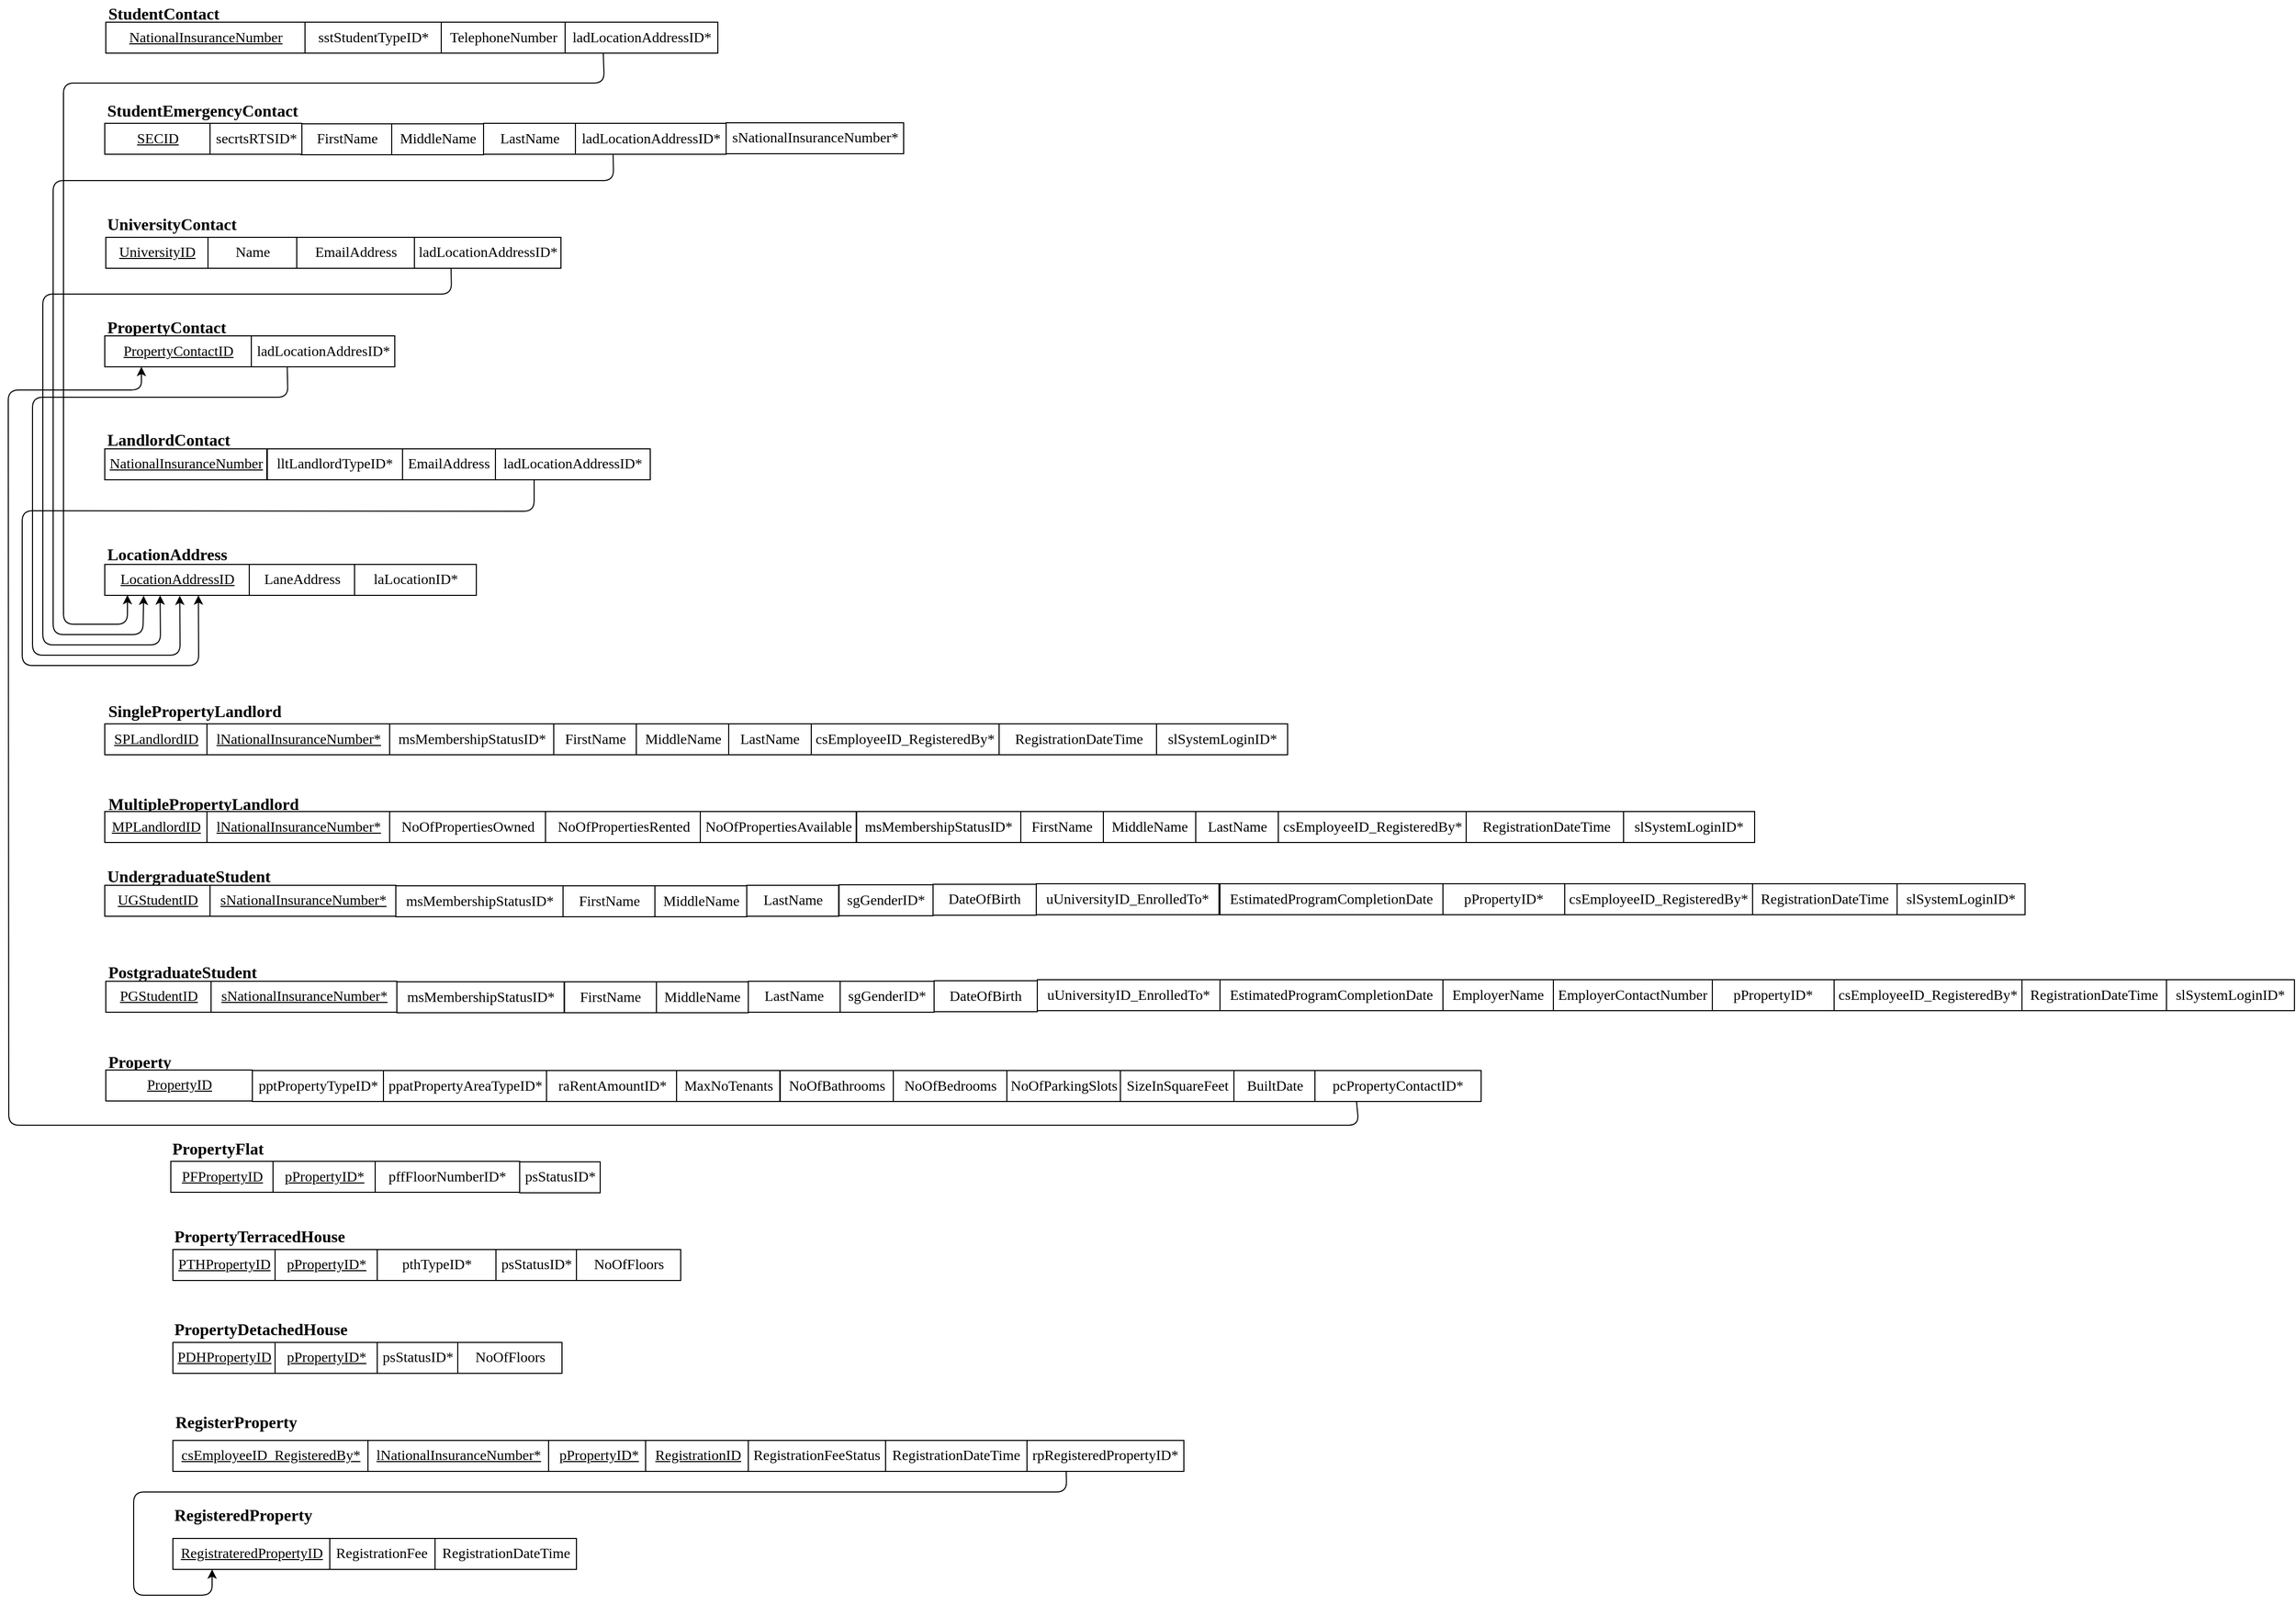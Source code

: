 <mxfile version="12.2.2" type="device" pages="1"><diagram id="bx-ZTYG9bVRK6xC262lA" name="Page-1"><mxGraphModel dx="3983" dy="2650" grid="1" gridSize="10" guides="1" tooltips="1" connect="1" arrows="1" fold="1" page="1" pageScale="1" pageWidth="2250" pageHeight="1600" math="0" shadow="0"><root><mxCell id="0"/><mxCell id="1" parent="0"/><mxCell id="YUfw-_Tl5xdvij3FZmts-1" value="&lt;font style=&quot;font-size: 16px&quot; face=&quot;Times New Roman&quot;&gt;StudentContact&lt;/font&gt;" style="text;html=1;resizable=0;points=[];autosize=1;align=left;verticalAlign=top;spacingTop=-4;fontSize=16;fontStyle=1" parent="1" vertex="1"><mxGeometry x="111.5" y="26.5" width="110" height="20" as="geometry"/></mxCell><mxCell id="YUfw-_Tl5xdvij3FZmts-2" value="&lt;u&gt;NationalInsuranceNumber&lt;/u&gt;" style="rounded=0;whiteSpace=wrap;html=1;fontSize=14;fontFamily=Times New Roman;" parent="1" vertex="1"><mxGeometry x="111.5" y="47.5" width="193" height="30" as="geometry"/></mxCell><mxCell id="YUfw-_Tl5xdvij3FZmts-3" value="FirstName" style="rounded=0;whiteSpace=wrap;html=1;fontSize=14;fontFamily=Times New Roman;" parent="1" vertex="1"><mxGeometry x="554.5" y="884.5" width="89" height="30" as="geometry"/></mxCell><mxCell id="YUfw-_Tl5xdvij3FZmts-4" value="MiddleName" style="rounded=0;whiteSpace=wrap;html=1;fontSize=14;fontFamily=Times New Roman;" parent="1" vertex="1"><mxGeometry x="643.5" y="884.5" width="89" height="30" as="geometry"/></mxCell><mxCell id="YUfw-_Tl5xdvij3FZmts-5" value="LastName" style="rounded=0;whiteSpace=wrap;html=1;fontSize=14;fontFamily=Times New Roman;" parent="1" vertex="1"><mxGeometry x="732.5" y="884" width="89" height="30" as="geometry"/></mxCell><mxCell id="YUfw-_Tl5xdvij3FZmts-6" value="TelephoneNumber" style="rounded=0;whiteSpace=wrap;html=1;fontSize=14;fontFamily=Times New Roman;" parent="1" vertex="1"><mxGeometry x="436.5" y="47.5" width="120" height="30" as="geometry"/></mxCell><mxCell id="YUfw-_Tl5xdvij3FZmts-7" value="DateOfBirth" style="rounded=0;whiteSpace=wrap;html=1;fontSize=14;fontFamily=Times New Roman;" parent="1" vertex="1"><mxGeometry x="913" y="883" width="100" height="30" as="geometry"/></mxCell><mxCell id="YUfw-_Tl5xdvij3FZmts-8" value="EstimatedProgramCompletionDate" style="rounded=0;whiteSpace=wrap;html=1;fontSize=14;fontFamily=Times New Roman;" parent="1" vertex="1"><mxGeometry x="1191" y="882.5" width="216" height="30" as="geometry"/></mxCell><mxCell id="YUfw-_Tl5xdvij3FZmts-9" value="ladLocationAddressID*" style="rounded=0;whiteSpace=wrap;html=1;fontSize=14;fontFamily=Times New Roman;" parent="1" vertex="1"><mxGeometry x="556.5" y="47.5" width="148" height="30" as="geometry"/></mxCell><mxCell id="YUfw-_Tl5xdvij3FZmts-10" value="msMembershipStatusID*" style="rounded=0;whiteSpace=wrap;html=1;fontSize=14;fontFamily=Times New Roman;" parent="1" vertex="1"><mxGeometry x="393.5" y="977.5" width="162" height="30" as="geometry"/></mxCell><mxCell id="YUfw-_Tl5xdvij3FZmts-11" value="uUniversityID_EnrolledTo*" style="rounded=0;whiteSpace=wrap;html=1;fontSize=14;fontFamily=Times New Roman;" parent="1" vertex="1"><mxGeometry x="1014" y="975.5" width="177" height="30" as="geometry"/></mxCell><mxCell id="YUfw-_Tl5xdvij3FZmts-12" value="csEmployeeID_RegisteredBy*" style="rounded=0;whiteSpace=wrap;html=1;fontSize=14;fontFamily=Times New Roman;" parent="1" vertex="1"><mxGeometry x="1525" y="882.5" width="182" height="30" as="geometry"/></mxCell><mxCell id="YUfw-_Tl5xdvij3FZmts-13" value="RegistrationDateTime" style="rounded=0;whiteSpace=wrap;html=1;fontSize=14;fontFamily=Times New Roman;" parent="1" vertex="1"><mxGeometry x="1707" y="882.5" width="140" height="30" as="geometry"/></mxCell><mxCell id="YUfw-_Tl5xdvij3FZmts-14" value="slSystemLoginID*" style="rounded=0;whiteSpace=wrap;html=1;fontSize=14;fontFamily=Times New Roman;" parent="1" vertex="1"><mxGeometry x="1847" y="882.5" width="124" height="30" as="geometry"/></mxCell><mxCell id="YUfw-_Tl5xdvij3FZmts-15" value="sstStudentTypeID*" style="rounded=0;whiteSpace=wrap;html=1;fontSize=14;fontFamily=Times New Roman;" parent="1" vertex="1"><mxGeometry x="304.5" y="47.5" width="132" height="30" as="geometry"/></mxCell><mxCell id="YUfw-_Tl5xdvij3FZmts-16" value="sgGenderID*" style="rounded=0;whiteSpace=wrap;html=1;fontSize=14;fontFamily=Times New Roman;" parent="1" vertex="1"><mxGeometry x="822" y="883.5" width="91" height="30" as="geometry"/></mxCell><mxCell id="YUfw-_Tl5xdvij3FZmts-18" value="&lt;font style=&quot;font-size: 16px&quot; face=&quot;Times New Roman&quot;&gt;LocationAddress&lt;/font&gt;" style="text;html=1;resizable=0;points=[];autosize=1;align=left;verticalAlign=top;spacingTop=-4;fontSize=16;fontStyle=1" parent="1" vertex="1"><mxGeometry x="110.5" y="551" width="120" height="20" as="geometry"/></mxCell><mxCell id="YUfw-_Tl5xdvij3FZmts-19" value="&lt;u&gt;LocationAddressID&lt;/u&gt;" style="rounded=0;whiteSpace=wrap;html=1;fontSize=14;fontFamily=Times New Roman;" parent="1" vertex="1"><mxGeometry x="110.5" y="573" width="140" height="30" as="geometry"/></mxCell><mxCell id="YUfw-_Tl5xdvij3FZmts-20" value="laLocationID*" style="rounded=0;whiteSpace=wrap;html=1;fontSize=14;fontFamily=Times New Roman;" parent="1" vertex="1"><mxGeometry x="352.5" y="573" width="118" height="30" as="geometry"/></mxCell><mxCell id="YUfw-_Tl5xdvij3FZmts-21" value="" style="endArrow=classic;html=1;entryX=0.157;entryY=0.989;entryDx=0;entryDy=0;exitX=0.25;exitY=1;exitDx=0;exitDy=0;entryPerimeter=0;" parent="1" source="YUfw-_Tl5xdvij3FZmts-9" target="YUfw-_Tl5xdvij3FZmts-19" edge="1"><mxGeometry width="50" height="50" relative="1" as="geometry"><mxPoint x="280.5" y="271" as="sourcePoint"/><mxPoint x="330.5" y="221" as="targetPoint"/><Array as="points"><mxPoint x="594.5" y="106.5"/><mxPoint x="70.5" y="106.5"/><mxPoint x="70.5" y="631"/><mxPoint x="132.5" y="631"/></Array></mxGeometry></mxCell><mxCell id="YUfw-_Tl5xdvij3FZmts-22" value="&lt;font style=&quot;font-size: 16px&quot; face=&quot;Times New Roman&quot;&gt;StudentEmergencyContact&lt;/font&gt;" style="text;html=1;resizable=0;points=[];autosize=1;align=left;verticalAlign=top;spacingTop=-4;fontSize=16;fontStyle=1" parent="1" vertex="1"><mxGeometry x="110.5" y="121" width="190" height="20" as="geometry"/></mxCell><mxCell id="YUfw-_Tl5xdvij3FZmts-23" value="&lt;u&gt;SECID&lt;/u&gt;" style="rounded=0;whiteSpace=wrap;html=1;fontSize=14;fontFamily=Times New Roman;" parent="1" vertex="1"><mxGeometry x="110.5" y="145.5" width="102" height="30" as="geometry"/></mxCell><mxCell id="YUfw-_Tl5xdvij3FZmts-24" value="FirstName" style="rounded=0;whiteSpace=wrap;html=1;fontSize=14;fontFamily=Times New Roman;" parent="1" vertex="1"><mxGeometry x="300.5" y="146" width="89" height="30" as="geometry"/></mxCell><mxCell id="YUfw-_Tl5xdvij3FZmts-25" value="MiddleName" style="rounded=0;whiteSpace=wrap;html=1;fontSize=14;fontFamily=Times New Roman;" parent="1" vertex="1"><mxGeometry x="388.5" y="146" width="89" height="30" as="geometry"/></mxCell><mxCell id="YUfw-_Tl5xdvij3FZmts-26" value="LastName" style="rounded=0;whiteSpace=wrap;html=1;fontSize=14;fontFamily=Times New Roman;" parent="1" vertex="1"><mxGeometry x="477.5" y="145.5" width="89" height="30" as="geometry"/></mxCell><mxCell id="YUfw-_Tl5xdvij3FZmts-28" value="sNationalInsuranceNumber*" style="rounded=0;whiteSpace=wrap;html=1;fontSize=14;fontFamily=Times New Roman;" parent="1" vertex="1"><mxGeometry x="712.5" y="145" width="172" height="30" as="geometry"/></mxCell><mxCell id="YUfw-_Tl5xdvij3FZmts-29" value="secrtsRTSID*" style="rounded=0;whiteSpace=wrap;html=1;fontSize=14;fontFamily=Times New Roman;" parent="1" vertex="1"><mxGeometry x="212.5" y="145.5" width="89" height="30" as="geometry"/></mxCell><mxCell id="YUfw-_Tl5xdvij3FZmts-30" value="ladLocationAddressID*" style="rounded=0;whiteSpace=wrap;html=1;fontSize=14;fontFamily=Times New Roman;" parent="1" vertex="1"><mxGeometry x="566.5" y="145.5" width="146" height="30" as="geometry"/></mxCell><mxCell id="YUfw-_Tl5xdvij3FZmts-31" value="" style="endArrow=classic;html=1;exitX=0.25;exitY=1;exitDx=0;exitDy=0;entryX=0.269;entryY=1.011;entryDx=0;entryDy=0;entryPerimeter=0;" parent="1" source="YUfw-_Tl5xdvij3FZmts-30" target="YUfw-_Tl5xdvij3FZmts-19" edge="1"><mxGeometry width="50" height="50" relative="1" as="geometry"><mxPoint x="660.5" y="201" as="sourcePoint"/><mxPoint x="260.5" y="241" as="targetPoint"/><Array as="points"><mxPoint x="603.5" y="201"/><mxPoint x="60.5" y="201"/><mxPoint x="60.5" y="641"/><mxPoint x="147.5" y="641"/></Array></mxGeometry></mxCell><mxCell id="YUfw-_Tl5xdvij3FZmts-32" value="LaneAddress" style="rounded=0;whiteSpace=wrap;html=1;fontSize=14;fontFamily=Times New Roman;" parent="1" vertex="1"><mxGeometry x="250.5" y="573" width="102" height="30" as="geometry"/></mxCell><mxCell id="YUfw-_Tl5xdvij3FZmts-33" value="&lt;u&gt;UniversityID&lt;/u&gt;" style="rounded=0;whiteSpace=wrap;html=1;fontSize=14;fontFamily=Times New Roman;" parent="1" vertex="1"><mxGeometry x="111.5" y="256" width="99" height="30" as="geometry"/></mxCell><mxCell id="YUfw-_Tl5xdvij3FZmts-34" value="&lt;font style=&quot;font-size: 16px&quot; face=&quot;Times New Roman&quot;&gt;UniversityContact&lt;/font&gt;" style="text;html=1;resizable=0;points=[];autosize=1;align=left;verticalAlign=top;spacingTop=-4;fontSize=16;fontStyle=1" parent="1" vertex="1"><mxGeometry x="110.5" y="231" width="130" height="20" as="geometry"/></mxCell><mxCell id="YUfw-_Tl5xdvij3FZmts-35" value="Name" style="rounded=0;whiteSpace=wrap;html=1;fontSize=14;fontFamily=Times New Roman;" parent="1" vertex="1"><mxGeometry x="210.5" y="256" width="86" height="30" as="geometry"/></mxCell><mxCell id="YUfw-_Tl5xdvij3FZmts-36" value="EmailAddress" style="rounded=0;whiteSpace=wrap;html=1;fontSize=14;fontFamily=Times New Roman;" parent="1" vertex="1"><mxGeometry x="296.5" y="256" width="114" height="30" as="geometry"/></mxCell><mxCell id="YUfw-_Tl5xdvij3FZmts-38" value="ladLocationAddressID*" style="rounded=0;whiteSpace=wrap;html=1;fontSize=14;fontFamily=Times New Roman;" parent="1" vertex="1"><mxGeometry x="410.5" y="256" width="142" height="30" as="geometry"/></mxCell><mxCell id="YUfw-_Tl5xdvij3FZmts-39" value="" style="endArrow=classic;html=1;exitX=0.25;exitY=1;exitDx=0;exitDy=0;entryX=0.383;entryY=1;entryDx=0;entryDy=0;entryPerimeter=0;" parent="1" source="YUfw-_Tl5xdvij3FZmts-38" target="YUfw-_Tl5xdvij3FZmts-19" edge="1"><mxGeometry width="50" height="50" relative="1" as="geometry"><mxPoint x="360.5" y="361" as="sourcePoint"/><mxPoint x="470.5" y="381" as="targetPoint"/><Array as="points"><mxPoint x="446.5" y="311"/><mxPoint x="50.5" y="311"/><mxPoint x="50.5" y="651"/><mxPoint x="164.5" y="651"/></Array></mxGeometry></mxCell><mxCell id="YUfw-_Tl5xdvij3FZmts-76" value="&lt;font style=&quot;font-size: 16px&quot; face=&quot;Times New Roman&quot;&gt;PropertyContact&lt;/font&gt;" style="text;html=1;resizable=0;points=[];autosize=1;align=left;verticalAlign=top;spacingTop=-4;fontSize=16;fontStyle=1" parent="1" vertex="1"><mxGeometry x="110.5" y="331" width="120" height="20" as="geometry"/></mxCell><mxCell id="YUfw-_Tl5xdvij3FZmts-77" value="&lt;u&gt;PropertyContactID&lt;/u&gt;" style="rounded=0;whiteSpace=wrap;html=1;fontSize=14;fontFamily=Times New Roman;" parent="1" vertex="1"><mxGeometry x="110.5" y="351.5" width="142" height="30" as="geometry"/></mxCell><mxCell id="YUfw-_Tl5xdvij3FZmts-90" value="ladLocationAddresID*" style="rounded=0;whiteSpace=wrap;html=1;fontSize=14;fontFamily=Times New Roman;" parent="1" vertex="1"><mxGeometry x="252.5" y="351.5" width="139" height="30" as="geometry"/></mxCell><mxCell id="YUfw-_Tl5xdvij3FZmts-91" value="" style="endArrow=classic;html=1;exitX=0.25;exitY=1;exitDx=0;exitDy=0;entryX=0.519;entryY=1.011;entryDx=0;entryDy=0;entryPerimeter=0;" parent="1" source="YUfw-_Tl5xdvij3FZmts-90" target="YUfw-_Tl5xdvij3FZmts-19" edge="1"><mxGeometry width="50" height="50" relative="1" as="geometry"><mxPoint x="1150.5" y="451" as="sourcePoint"/><mxPoint x="200.5" y="631" as="targetPoint"/><Array as="points"><mxPoint x="288" y="411"/><mxPoint x="40.5" y="411"/><mxPoint x="40.5" y="661"/><mxPoint x="183.5" y="661"/></Array></mxGeometry></mxCell><mxCell id="YUfw-_Tl5xdvij3FZmts-92" value="&lt;font face=&quot;Times New Roman&quot;&gt;LandlordContact&lt;/font&gt;" style="text;html=1;resizable=0;points=[];autosize=1;align=left;verticalAlign=top;spacingTop=-4;fontSize=16;fontStyle=1" parent="1" vertex="1"><mxGeometry x="110.5" y="440" width="120" height="20" as="geometry"/></mxCell><mxCell id="YUfw-_Tl5xdvij3FZmts-93" value="&lt;u&gt;NationalInsuranceNumber&lt;/u&gt;" style="rounded=0;whiteSpace=wrap;html=1;fontSize=14;fontFamily=Times New Roman;" parent="1" vertex="1"><mxGeometry x="110.5" y="461" width="157" height="30" as="geometry"/></mxCell><mxCell id="YUfw-_Tl5xdvij3FZmts-97" value="EmailAddress" style="rounded=0;whiteSpace=wrap;html=1;fontSize=14;fontFamily=Times New Roman;" parent="1" vertex="1"><mxGeometry x="399" y="461" width="90" height="30" as="geometry"/></mxCell><mxCell id="YUfw-_Tl5xdvij3FZmts-100" value="ladLocationAddressID*" style="rounded=0;whiteSpace=wrap;html=1;fontSize=14;fontFamily=Times New Roman;" parent="1" vertex="1"><mxGeometry x="489" y="461" width="150" height="30" as="geometry"/></mxCell><mxCell id="YUfw-_Tl5xdvij3FZmts-103" value="lltLandlordTypeID*" style="rounded=0;whiteSpace=wrap;html=1;fontSize=14;fontFamily=Times New Roman;" parent="1" vertex="1"><mxGeometry x="268" y="461" width="131" height="30" as="geometry"/></mxCell><mxCell id="YUfw-_Tl5xdvij3FZmts-105" value="" style="endArrow=classic;html=1;exitX=0.25;exitY=1;exitDx=0;exitDy=0;entryX=0.648;entryY=1;entryDx=0;entryDy=0;entryPerimeter=0;" parent="1" source="YUfw-_Tl5xdvij3FZmts-100" target="YUfw-_Tl5xdvij3FZmts-19" edge="1"><mxGeometry width="50" height="50" relative="1" as="geometry"><mxPoint x="900.5" y="591" as="sourcePoint"/><mxPoint x="220.5" y="671" as="targetPoint"/><Array as="points"><mxPoint x="526.5" y="521.5"/><mxPoint x="30.5" y="521"/><mxPoint x="30.5" y="671"/><mxPoint x="201.5" y="671"/></Array></mxGeometry></mxCell><mxCell id="YUfw-_Tl5xdvij3FZmts-106" value="EmployerName" style="rounded=0;whiteSpace=wrap;html=1;fontSize=14;fontFamily=Times New Roman;" parent="1" vertex="1"><mxGeometry x="1407" y="975.5" width="107" height="30" as="geometry"/></mxCell><mxCell id="YUfw-_Tl5xdvij3FZmts-107" value="EmployerContactNumber" style="rounded=0;whiteSpace=wrap;html=1;fontSize=14;fontFamily=Times New Roman;" parent="1" vertex="1"><mxGeometry x="1514" y="975.5" width="154" height="30" as="geometry"/></mxCell><mxCell id="YUfw-_Tl5xdvij3FZmts-108" value="&lt;font style=&quot;font-size: 16px&quot; face=&quot;Times New Roman&quot;&gt;UndergraduateStudent&lt;/font&gt;" style="text;html=1;resizable=0;points=[];autosize=1;align=left;verticalAlign=top;spacingTop=-4;fontSize=16;fontStyle=1" parent="1" vertex="1"><mxGeometry x="110.5" y="862.5" width="160" height="20" as="geometry"/></mxCell><mxCell id="YUfw-_Tl5xdvij3FZmts-109" value="&lt;u&gt;UGStudentID&lt;/u&gt;" style="rounded=0;whiteSpace=wrap;html=1;fontSize=14;fontFamily=Times New Roman;" parent="1" vertex="1"><mxGeometry x="110.5" y="884" width="102" height="30" as="geometry"/></mxCell><mxCell id="YUfw-_Tl5xdvij3FZmts-110" value="&lt;span&gt;sNationalInsuranceNumber*&lt;/span&gt;" style="rounded=0;whiteSpace=wrap;html=1;fontSize=14;fontFamily=Times New Roman;fontStyle=4" parent="1" vertex="1"><mxGeometry x="212.5" y="884" width="180" height="30" as="geometry"/></mxCell><mxCell id="YUfw-_Tl5xdvij3FZmts-111" value="&lt;font style=&quot;font-size: 16px&quot; face=&quot;Times New Roman&quot;&gt;PostgraduateStudent&lt;/font&gt;" style="text;html=1;resizable=0;points=[];autosize=1;align=left;verticalAlign=top;spacingTop=-4;fontSize=16;fontStyle=1" parent="1" vertex="1"><mxGeometry x="111.5" y="955.5" width="150" height="20" as="geometry"/></mxCell><mxCell id="YUfw-_Tl5xdvij3FZmts-112" value="&lt;u&gt;PGStudentID&lt;/u&gt;" style="rounded=0;whiteSpace=wrap;html=1;fontSize=14;fontFamily=Times New Roman;" parent="1" vertex="1"><mxGeometry x="111.5" y="977" width="102" height="30" as="geometry"/></mxCell><mxCell id="YUfw-_Tl5xdvij3FZmts-113" value="&lt;span&gt;sNationalInsuranceNumber*&lt;/span&gt;" style="rounded=0;whiteSpace=wrap;html=1;fontSize=14;fontFamily=Times New Roman;fontStyle=4" parent="1" vertex="1"><mxGeometry x="213.5" y="977" width="180" height="30" as="geometry"/></mxCell><mxCell id="YUfw-_Tl5xdvij3FZmts-114" value="FirstName" style="rounded=0;whiteSpace=wrap;html=1;fontSize=14;fontFamily=Times New Roman;" parent="1" vertex="1"><mxGeometry x="556" y="977.5" width="89" height="30" as="geometry"/></mxCell><mxCell id="YUfw-_Tl5xdvij3FZmts-115" value="MiddleName" style="rounded=0;whiteSpace=wrap;html=1;fontSize=14;fontFamily=Times New Roman;" parent="1" vertex="1"><mxGeometry x="645" y="977.5" width="89" height="30" as="geometry"/></mxCell><mxCell id="YUfw-_Tl5xdvij3FZmts-116" value="LastName" style="rounded=0;whiteSpace=wrap;html=1;fontSize=14;fontFamily=Times New Roman;" parent="1" vertex="1"><mxGeometry x="734" y="977" width="89" height="30" as="geometry"/></mxCell><mxCell id="YUfw-_Tl5xdvij3FZmts-118" value="DateOfBirth" style="rounded=0;whiteSpace=wrap;html=1;fontSize=14;fontFamily=Times New Roman;" parent="1" vertex="1"><mxGeometry x="914" y="976.5" width="100" height="30" as="geometry"/></mxCell><mxCell id="YUfw-_Tl5xdvij3FZmts-119" value="sgGenderID*" style="rounded=0;whiteSpace=wrap;html=1;fontSize=14;fontFamily=Times New Roman;" parent="1" vertex="1"><mxGeometry x="823" y="977" width="91" height="30" as="geometry"/></mxCell><mxCell id="YUfw-_Tl5xdvij3FZmts-120" value="msMembershipStatusID*" style="rounded=0;whiteSpace=wrap;html=1;fontSize=14;fontFamily=Times New Roman;" parent="1" vertex="1"><mxGeometry x="392.5" y="884.5" width="162" height="30" as="geometry"/></mxCell><mxCell id="YUfw-_Tl5xdvij3FZmts-121" value="uUniversityID_EnrolledTo*" style="rounded=0;whiteSpace=wrap;html=1;fontSize=14;fontFamily=Times New Roman;" parent="1" vertex="1"><mxGeometry x="1013" y="882.5" width="177" height="30" as="geometry"/></mxCell><mxCell id="YUfw-_Tl5xdvij3FZmts-122" value="EstimatedProgramCompletionDate" style="rounded=0;whiteSpace=wrap;html=1;fontSize=14;fontFamily=Times New Roman;" parent="1" vertex="1"><mxGeometry x="1191" y="975.5" width="216" height="30" as="geometry"/></mxCell><mxCell id="YUfw-_Tl5xdvij3FZmts-123" value="csEmployeeID_RegisteredBy*" style="rounded=0;whiteSpace=wrap;html=1;fontSize=14;fontFamily=Times New Roman;" parent="1" vertex="1"><mxGeometry x="1786" y="975.5" width="182" height="30" as="geometry"/></mxCell><mxCell id="YUfw-_Tl5xdvij3FZmts-124" value="RegistrationDateTime" style="rounded=0;whiteSpace=wrap;html=1;fontSize=14;fontFamily=Times New Roman;" parent="1" vertex="1"><mxGeometry x="1968" y="975.5" width="140" height="30" as="geometry"/></mxCell><mxCell id="YUfw-_Tl5xdvij3FZmts-125" value="slSystemLoginID*" style="rounded=0;whiteSpace=wrap;html=1;fontSize=14;fontFamily=Times New Roman;" parent="1" vertex="1"><mxGeometry x="2108" y="975.5" width="124" height="30" as="geometry"/></mxCell><mxCell id="YUfw-_Tl5xdvij3FZmts-126" value="&lt;font style=&quot;font-size: 16px&quot; face=&quot;Times New Roman&quot;&gt;Property&lt;/font&gt;" style="text;html=1;resizable=0;points=[];autosize=1;align=left;verticalAlign=top;spacingTop=-4;fontSize=16;fontStyle=1" parent="1" vertex="1"><mxGeometry x="111.5" y="1042.5" width="70" height="20" as="geometry"/></mxCell><mxCell id="YUfw-_Tl5xdvij3FZmts-127" value="&lt;u&gt;PropertyID&lt;/u&gt;" style="rounded=0;whiteSpace=wrap;html=1;fontSize=14;fontFamily=Times New Roman;" parent="1" vertex="1"><mxGeometry x="111.5" y="1063" width="142" height="30" as="geometry"/></mxCell><mxCell id="YUfw-_Tl5xdvij3FZmts-128" value="psStatusID*" style="rounded=0;whiteSpace=wrap;html=1;fontSize=14;fontFamily=Times New Roman;" parent="1" vertex="1"><mxGeometry x="512.5" y="1152" width="78" height="30" as="geometry"/></mxCell><mxCell id="YUfw-_Tl5xdvij3FZmts-129" value="raRentAmountID*" style="rounded=0;whiteSpace=wrap;html=1;fontSize=14;fontFamily=Times New Roman;" parent="1" vertex="1"><mxGeometry x="538.5" y="1063.5" width="127" height="30" as="geometry"/></mxCell><mxCell id="YUfw-_Tl5xdvij3FZmts-130" value="MaxNoTenants" style="rounded=0;whiteSpace=wrap;html=1;fontSize=14;fontFamily=Times New Roman;" parent="1" vertex="1"><mxGeometry x="664.5" y="1063.5" width="100" height="30" as="geometry"/></mxCell><mxCell id="YUfw-_Tl5xdvij3FZmts-131" value="NoOfBathrooms" style="rounded=0;whiteSpace=wrap;html=1;fontSize=14;fontFamily=Times New Roman;" parent="1" vertex="1"><mxGeometry x="765" y="1063.5" width="110" height="30" as="geometry"/></mxCell><mxCell id="YUfw-_Tl5xdvij3FZmts-132" value="NoOfBedrooms" style="rounded=0;whiteSpace=wrap;html=1;fontSize=14;fontFamily=Times New Roman;" parent="1" vertex="1"><mxGeometry x="874.5" y="1063.5" width="110" height="30" as="geometry"/></mxCell><mxCell id="YUfw-_Tl5xdvij3FZmts-133" value="ppatPropertyAreaTypeID*" style="rounded=0;whiteSpace=wrap;html=1;fontSize=14;fontFamily=Times New Roman;" parent="1" vertex="1"><mxGeometry x="380.5" y="1063.5" width="158" height="30" as="geometry"/></mxCell><mxCell id="YUfw-_Tl5xdvij3FZmts-134" value="NoOfParkingSlots" style="rounded=0;whiteSpace=wrap;html=1;fontSize=14;fontFamily=Times New Roman;" parent="1" vertex="1"><mxGeometry x="984.5" y="1063.5" width="110" height="30" as="geometry"/></mxCell><mxCell id="YUfw-_Tl5xdvij3FZmts-136" value="SizeInSquareFeet" style="rounded=0;whiteSpace=wrap;html=1;fontSize=14;fontFamily=Times New Roman;" parent="1" vertex="1"><mxGeometry x="1094.5" y="1063.5" width="110" height="30" as="geometry"/></mxCell><mxCell id="YUfw-_Tl5xdvij3FZmts-137" value="pptPropertyTypeID*" style="rounded=0;whiteSpace=wrap;html=1;fontSize=14;fontFamily=Times New Roman;" parent="1" vertex="1"><mxGeometry x="253.5" y="1063.5" width="127" height="30" as="geometry"/></mxCell><mxCell id="YUfw-_Tl5xdvij3FZmts-138" value="BuiltDate" style="rounded=0;whiteSpace=wrap;html=1;fontSize=14;fontFamily=Times New Roman;" parent="1" vertex="1"><mxGeometry x="1204.5" y="1063.5" width="79" height="30" as="geometry"/></mxCell><mxCell id="YUfw-_Tl5xdvij3FZmts-140" value="&lt;u&gt;PFPropertyID&lt;/u&gt;" style="rounded=0;whiteSpace=wrap;html=1;fontSize=14;fontFamily=Times New Roman;" parent="1" vertex="1"><mxGeometry x="174.5" y="1151.5" width="99" height="30" as="geometry"/></mxCell><mxCell id="YUfw-_Tl5xdvij3FZmts-141" value="&lt;font style=&quot;font-size: 16px&quot; face=&quot;Times New Roman&quot;&gt;PropertyFlat&lt;/font&gt;" style="text;html=1;resizable=0;points=[];autosize=1;align=left;verticalAlign=top;spacingTop=-4;fontSize=16;fontStyle=1" parent="1" vertex="1"><mxGeometry x="173.5" y="1126.5" width="100" height="20" as="geometry"/></mxCell><mxCell id="YUfw-_Tl5xdvij3FZmts-142" value="pffFloorNumberID*" style="rounded=0;whiteSpace=wrap;html=1;fontSize=14;fontFamily=Times New Roman;" parent="1" vertex="1"><mxGeometry x="371.5" y="1151.5" width="141" height="30" as="geometry"/></mxCell><mxCell id="YUfw-_Tl5xdvij3FZmts-143" value="&lt;span&gt;pPropertyID*&lt;/span&gt;" style="rounded=0;whiteSpace=wrap;html=1;fontSize=14;fontFamily=Times New Roman;fontStyle=4" parent="1" vertex="1"><mxGeometry x="273.5" y="1151.5" width="99" height="30" as="geometry"/></mxCell><mxCell id="YUfw-_Tl5xdvij3FZmts-144" value="&lt;u&gt;PTHPropertyID&lt;/u&gt;" style="rounded=0;whiteSpace=wrap;html=1;fontSize=14;fontFamily=Times New Roman;" parent="1" vertex="1"><mxGeometry x="176.5" y="1237" width="99" height="30" as="geometry"/></mxCell><mxCell id="YUfw-_Tl5xdvij3FZmts-145" value="&lt;font style=&quot;font-size: 16px&quot; face=&quot;Times New Roman&quot;&gt;PropertyTerracedHouse&lt;/font&gt;" style="text;html=1;resizable=0;points=[];autosize=1;align=left;verticalAlign=top;spacingTop=-4;fontSize=16;fontStyle=1" parent="1" vertex="1"><mxGeometry x="175.5" y="1212" width="170" height="20" as="geometry"/></mxCell><mxCell id="YUfw-_Tl5xdvij3FZmts-146" value="pthTypeID*" style="rounded=0;whiteSpace=wrap;html=1;fontSize=14;fontFamily=Times New Roman;" parent="1" vertex="1"><mxGeometry x="374.5" y="1237" width="115" height="30" as="geometry"/></mxCell><mxCell id="YUfw-_Tl5xdvij3FZmts-147" value="&lt;span&gt;pPropertyID*&lt;/span&gt;" style="rounded=0;whiteSpace=wrap;html=1;fontSize=14;fontFamily=Times New Roman;fontStyle=4" parent="1" vertex="1"><mxGeometry x="275.5" y="1237" width="99" height="30" as="geometry"/></mxCell><mxCell id="YUfw-_Tl5xdvij3FZmts-148" value="&lt;u&gt;PDHPropertyID&lt;/u&gt;" style="rounded=0;whiteSpace=wrap;html=1;fontSize=14;fontFamily=Times New Roman;" parent="1" vertex="1"><mxGeometry x="176.5" y="1327" width="99" height="30" as="geometry"/></mxCell><mxCell id="YUfw-_Tl5xdvij3FZmts-149" value="&lt;font style=&quot;font-size: 16px&quot; face=&quot;Times New Roman&quot;&gt;PropertyDetachedHouse&lt;/font&gt;" style="text;html=1;resizable=0;points=[];autosize=1;align=left;verticalAlign=top;spacingTop=-4;fontSize=16;fontStyle=1" parent="1" vertex="1"><mxGeometry x="175.5" y="1302" width="170" height="20" as="geometry"/></mxCell><mxCell id="YUfw-_Tl5xdvij3FZmts-150" value="&lt;span&gt;pPropertyID*&lt;/span&gt;" style="rounded=0;whiteSpace=wrap;html=1;fontSize=14;fontFamily=Times New Roman;fontStyle=4" parent="1" vertex="1"><mxGeometry x="275.5" y="1327" width="99" height="30" as="geometry"/></mxCell><mxCell id="YUfw-_Tl5xdvij3FZmts-151" value="psStatusID*" style="rounded=0;whiteSpace=wrap;html=1;fontSize=14;fontFamily=Times New Roman;" parent="1" vertex="1"><mxGeometry x="489.5" y="1237" width="78" height="30" as="geometry"/></mxCell><mxCell id="YUfw-_Tl5xdvij3FZmts-152" value="NoOfFloors" style="rounded=0;whiteSpace=wrap;html=1;fontSize=14;fontFamily=Times New Roman;" parent="1" vertex="1"><mxGeometry x="567.5" y="1237" width="101" height="30" as="geometry"/></mxCell><mxCell id="YUfw-_Tl5xdvij3FZmts-153" value="psStatusID*" style="rounded=0;whiteSpace=wrap;html=1;fontSize=14;fontFamily=Times New Roman;" parent="1" vertex="1"><mxGeometry x="374.5" y="1327" width="78" height="30" as="geometry"/></mxCell><mxCell id="YUfw-_Tl5xdvij3FZmts-154" value="NoOfFloors" style="rounded=0;whiteSpace=wrap;html=1;fontSize=14;fontFamily=Times New Roman;" parent="1" vertex="1"><mxGeometry x="452.5" y="1327" width="101" height="30" as="geometry"/></mxCell><mxCell id="YUfw-_Tl5xdvij3FZmts-155" value="&lt;span&gt;csEmployeeID_RegisteredBy*&lt;br&gt;&lt;/span&gt;" style="rounded=0;whiteSpace=wrap;html=1;fontSize=14;fontFamily=Times New Roman;fontStyle=4" parent="1" vertex="1"><mxGeometry x="176.5" y="1422" width="189" height="30" as="geometry"/></mxCell><mxCell id="YUfw-_Tl5xdvij3FZmts-156" value="lNationalInsuranceNumber*" style="rounded=0;whiteSpace=wrap;html=1;fontSize=14;fontFamily=Times New Roman;fontStyle=4" parent="1" vertex="1"><mxGeometry x="365.5" y="1422" width="175" height="30" as="geometry"/></mxCell><mxCell id="YUfw-_Tl5xdvij3FZmts-157" value="pPropertyID*" style="rounded=0;whiteSpace=wrap;html=1;fontSize=14;fontFamily=Times New Roman;fontStyle=4" parent="1" vertex="1"><mxGeometry x="540.5" y="1422" width="97" height="30" as="geometry"/></mxCell><mxCell id="YUfw-_Tl5xdvij3FZmts-158" value="&lt;font face=&quot;Times New Roman&quot;&gt;RegisterProperty&lt;/font&gt;" style="text;html=1;resizable=0;points=[];autosize=1;align=left;verticalAlign=top;spacingTop=-4;fontSize=16;fontStyle=1" parent="1" vertex="1"><mxGeometry x="176.5" y="1392" width="120" height="20" as="geometry"/></mxCell><mxCell id="YUfw-_Tl5xdvij3FZmts-159" value="&lt;u&gt;RegistrationID&lt;/u&gt;" style="rounded=0;whiteSpace=wrap;html=1;fontSize=14;fontFamily=Times New Roman;fontStyle=0" parent="1" vertex="1"><mxGeometry x="634.5" y="1422" width="101" height="30" as="geometry"/></mxCell><mxCell id="YUfw-_Tl5xdvij3FZmts-160" value="RegistrationFee" style="rounded=0;whiteSpace=wrap;html=1;fontSize=14;fontFamily=Times New Roman;fontStyle=0" parent="1" vertex="1"><mxGeometry x="326.5" y="1517" width="104" height="30" as="geometry"/></mxCell><mxCell id="YUfw-_Tl5xdvij3FZmts-161" value="RegistrationFeeStatus" style="rounded=0;whiteSpace=wrap;html=1;fontSize=14;fontFamily=Times New Roman;fontStyle=0" parent="1" vertex="1"><mxGeometry x="734" y="1422" width="133" height="30" as="geometry"/></mxCell><mxCell id="YUfw-_Tl5xdvij3FZmts-162" value="RegistrationDateTime" style="rounded=0;whiteSpace=wrap;html=1;fontSize=14;fontFamily=Times New Roman;fontStyle=0" parent="1" vertex="1"><mxGeometry x="867" y="1422" width="137" height="30" as="geometry"/></mxCell><mxCell id="YUfw-_Tl5xdvij3FZmts-165" value="&lt;font face=&quot;Times New Roman&quot;&gt;RegisteredProperty&lt;/font&gt;" style="text;html=1;resizable=0;points=[];autosize=1;align=left;verticalAlign=top;spacingTop=-4;fontSize=16;fontStyle=1" parent="1" vertex="1"><mxGeometry x="175.5" y="1482" width="140" height="20" as="geometry"/></mxCell><mxCell id="YUfw-_Tl5xdvij3FZmts-166" value="&lt;u&gt;RegistrateredPropertyID&lt;/u&gt;" style="rounded=0;whiteSpace=wrap;html=1;fontSize=14;fontFamily=Times New Roman;fontStyle=0" parent="1" vertex="1"><mxGeometry x="176.5" y="1517" width="152" height="30" as="geometry"/></mxCell><mxCell id="YUfw-_Tl5xdvij3FZmts-168" value="RegistrationDateTime" style="rounded=0;whiteSpace=wrap;html=1;fontSize=14;fontFamily=Times New Roman;fontStyle=0" parent="1" vertex="1"><mxGeometry x="430.5" y="1517" width="137" height="30" as="geometry"/></mxCell><mxCell id="YUfw-_Tl5xdvij3FZmts-171" value="pcPropertyContactID*" style="rounded=0;whiteSpace=wrap;html=1;fontSize=14;fontFamily=Times New Roman;" parent="1" vertex="1"><mxGeometry x="1283" y="1063.5" width="161" height="30" as="geometry"/></mxCell><mxCell id="YUfw-_Tl5xdvij3FZmts-172" value="" style="endArrow=classic;html=1;exitX=0.25;exitY=1;exitDx=0;exitDy=0;entryX=0.25;entryY=1;entryDx=0;entryDy=0;" parent="1" source="YUfw-_Tl5xdvij3FZmts-171" target="YUfw-_Tl5xdvij3FZmts-77" edge="1"><mxGeometry width="50" height="50" relative="1" as="geometry"><mxPoint x="1007" y="994" as="sourcePoint"/><mxPoint x="1057" y="944" as="targetPoint"/><Array as="points"><mxPoint x="1325.5" y="1116.5"/><mxPoint x="17.5" y="1116.5"/><mxPoint x="17" y="404"/><mxPoint x="146" y="404"/></Array></mxGeometry></mxCell><mxCell id="YUfw-_Tl5xdvij3FZmts-173" value="rpRegisteredPropertyID*" style="rounded=0;whiteSpace=wrap;html=1;fontSize=14;fontFamily=Times New Roman;fontStyle=0" parent="1" vertex="1"><mxGeometry x="1004" y="1422" width="152" height="30" as="geometry"/></mxCell><mxCell id="YUfw-_Tl5xdvij3FZmts-176" value="" style="endArrow=classic;html=1;entryX=0.25;entryY=1;entryDx=0;entryDy=0;exitX=0.25;exitY=1;exitDx=0;exitDy=0;" parent="1" source="YUfw-_Tl5xdvij3FZmts-173" target="YUfw-_Tl5xdvij3FZmts-166" edge="1"><mxGeometry width="50" height="50" relative="1" as="geometry"><mxPoint x="68.5" y="1622" as="sourcePoint"/><mxPoint x="118.5" y="1572" as="targetPoint"/><Array as="points"><mxPoint x="1042.5" y="1472"/><mxPoint x="138.5" y="1472"/><mxPoint x="138.5" y="1572"/><mxPoint x="214.5" y="1572"/></Array></mxGeometry></mxCell><mxCell id="BuiUq0fnBM09lyFmMPv6-3" value="FirstName" style="rounded=0;whiteSpace=wrap;html=1;fontSize=14;fontFamily=Times New Roman;" parent="1" vertex="1"><mxGeometry x="545.5" y="727.5" width="80" height="30" as="geometry"/></mxCell><mxCell id="BuiUq0fnBM09lyFmMPv6-4" value="MiddleName" style="rounded=0;whiteSpace=wrap;html=1;fontSize=14;fontFamily=Times New Roman;" parent="1" vertex="1"><mxGeometry x="625.5" y="727.5" width="90" height="30" as="geometry"/></mxCell><mxCell id="BuiUq0fnBM09lyFmMPv6-5" value="LastName" style="rounded=0;whiteSpace=wrap;html=1;fontSize=14;fontFamily=Times New Roman;" parent="1" vertex="1"><mxGeometry x="715" y="727.5" width="80" height="30" as="geometry"/></mxCell><mxCell id="BuiUq0fnBM09lyFmMPv6-7" value="msMembershipStatusID*" style="rounded=0;whiteSpace=wrap;html=1;fontSize=14;fontFamily=Times New Roman;" parent="1" vertex="1"><mxGeometry x="386.5" y="727.5" width="159" height="30" as="geometry"/></mxCell><mxCell id="BuiUq0fnBM09lyFmMPv6-9" value="csEmployeeID_RegisteredBy*" style="rounded=0;whiteSpace=wrap;html=1;fontSize=14;fontFamily=Times New Roman;" parent="1" vertex="1"><mxGeometry x="795" y="727.5" width="182" height="30" as="geometry"/></mxCell><mxCell id="BuiUq0fnBM09lyFmMPv6-10" value="RegistrationDateTime" style="rounded=0;whiteSpace=wrap;html=1;fontSize=14;fontFamily=Times New Roman;" parent="1" vertex="1"><mxGeometry x="977" y="727.5" width="155" height="30" as="geometry"/></mxCell><mxCell id="BuiUq0fnBM09lyFmMPv6-12" value="slSystemLoginID*" style="rounded=0;whiteSpace=wrap;html=1;fontSize=14;fontFamily=Times New Roman;" parent="1" vertex="1"><mxGeometry x="1129.5" y="727.5" width="127" height="30" as="geometry"/></mxCell><mxCell id="BuiUq0fnBM09lyFmMPv6-22" value="&lt;font face=&quot;Times New Roman&quot;&gt;SinglePropertyLandlord&lt;/font&gt;" style="text;html=1;resizable=0;points=[];autosize=1;align=left;verticalAlign=top;spacingTop=-4;fontSize=16;fontStyle=1" parent="1" vertex="1"><mxGeometry x="111.5" y="702.5" width="170" height="20" as="geometry"/></mxCell><mxCell id="BuiUq0fnBM09lyFmMPv6-23" value="&lt;font face=&quot;Times New Roman&quot;&gt;MultiplePropertyLandlord&lt;/font&gt;" style="text;html=1;resizable=0;points=[];autosize=1;align=left;verticalAlign=top;spacingTop=-4;fontSize=16;fontStyle=1" parent="1" vertex="1"><mxGeometry x="111.5" y="792.5" width="180" height="20" as="geometry"/></mxCell><mxCell id="BuiUq0fnBM09lyFmMPv6-24" value="NoOfPropertiesOwned" style="rounded=0;whiteSpace=wrap;html=1;fontSize=14;fontFamily=Times New Roman;" parent="1" vertex="1"><mxGeometry x="386.5" y="812.5" width="151" height="30" as="geometry"/></mxCell><mxCell id="BuiUq0fnBM09lyFmMPv6-25" value="NoOfPropertiesRented" style="rounded=0;whiteSpace=wrap;html=1;fontSize=14;fontFamily=Times New Roman;" parent="1" vertex="1"><mxGeometry x="537.5" y="812.5" width="151" height="30" as="geometry"/></mxCell><mxCell id="BuiUq0fnBM09lyFmMPv6-26" value="NoOfPropertiesAvailable" style="rounded=0;whiteSpace=wrap;html=1;fontSize=14;fontFamily=Times New Roman;" parent="1" vertex="1"><mxGeometry x="687.5" y="812.5" width="151" height="30" as="geometry"/></mxCell><mxCell id="BuiUq0fnBM09lyFmMPv6-27" value="&lt;u&gt;SPLandlordID&lt;/u&gt;" style="rounded=0;whiteSpace=wrap;html=1;fontSize=14;fontFamily=Times New Roman;" parent="1" vertex="1"><mxGeometry x="110.5" y="727.5" width="99" height="30" as="geometry"/></mxCell><mxCell id="BuiUq0fnBM09lyFmMPv6-28" value="&lt;span&gt;lNationalInsuranceNumber*&lt;/span&gt;" style="rounded=0;whiteSpace=wrap;html=1;fontSize=14;fontFamily=Times New Roman;fontStyle=4" parent="1" vertex="1"><mxGeometry x="209.5" y="727.5" width="177" height="30" as="geometry"/></mxCell><mxCell id="BuiUq0fnBM09lyFmMPv6-29" value="&lt;u&gt;MPLandlordID&lt;/u&gt;" style="rounded=0;whiteSpace=wrap;html=1;fontSize=14;fontFamily=Times New Roman;" parent="1" vertex="1"><mxGeometry x="110.5" y="812.5" width="99" height="30" as="geometry"/></mxCell><mxCell id="BuiUq0fnBM09lyFmMPv6-30" value="&lt;span&gt;lNationalInsuranceNumber*&lt;/span&gt;" style="rounded=0;whiteSpace=wrap;html=1;fontSize=14;fontFamily=Times New Roman;fontStyle=4" parent="1" vertex="1"><mxGeometry x="209.5" y="812.5" width="177" height="30" as="geometry"/></mxCell><mxCell id="BuiUq0fnBM09lyFmMPv6-31" value="FirstName" style="rounded=0;whiteSpace=wrap;html=1;fontSize=14;fontFamily=Times New Roman;" parent="1" vertex="1"><mxGeometry x="998" y="812.5" width="80" height="30" as="geometry"/></mxCell><mxCell id="BuiUq0fnBM09lyFmMPv6-32" value="MiddleName" style="rounded=0;whiteSpace=wrap;html=1;fontSize=14;fontFamily=Times New Roman;" parent="1" vertex="1"><mxGeometry x="1078" y="812.5" width="90" height="30" as="geometry"/></mxCell><mxCell id="BuiUq0fnBM09lyFmMPv6-33" value="LastName" style="rounded=0;whiteSpace=wrap;html=1;fontSize=14;fontFamily=Times New Roman;" parent="1" vertex="1"><mxGeometry x="1167.5" y="812.5" width="80" height="30" as="geometry"/></mxCell><mxCell id="BuiUq0fnBM09lyFmMPv6-34" value="msMembershipStatusID*" style="rounded=0;whiteSpace=wrap;html=1;fontSize=14;fontFamily=Times New Roman;" parent="1" vertex="1"><mxGeometry x="839" y="812.5" width="159" height="30" as="geometry"/></mxCell><mxCell id="BuiUq0fnBM09lyFmMPv6-35" value="csEmployeeID_RegisteredBy*" style="rounded=0;whiteSpace=wrap;html=1;fontSize=14;fontFamily=Times New Roman;" parent="1" vertex="1"><mxGeometry x="1247.5" y="812.5" width="182" height="30" as="geometry"/></mxCell><mxCell id="BuiUq0fnBM09lyFmMPv6-36" value="RegistrationDateTime" style="rounded=0;whiteSpace=wrap;html=1;fontSize=14;fontFamily=Times New Roman;" parent="1" vertex="1"><mxGeometry x="1429.5" y="812.5" width="155" height="30" as="geometry"/></mxCell><mxCell id="BuiUq0fnBM09lyFmMPv6-37" value="slSystemLoginID*" style="rounded=0;whiteSpace=wrap;html=1;fontSize=14;fontFamily=Times New Roman;" parent="1" vertex="1"><mxGeometry x="1582" y="812.5" width="127" height="30" as="geometry"/></mxCell><mxCell id="bivaXZrOQd87tIJw9Ylq-1" value="pPropertyID*" style="rounded=0;whiteSpace=wrap;html=1;fontSize=14;fontFamily=Times New Roman;" vertex="1" parent="1"><mxGeometry x="1668" y="975.5" width="118" height="30" as="geometry"/></mxCell><mxCell id="bivaXZrOQd87tIJw9Ylq-2" value="pPropertyID*" style="rounded=0;whiteSpace=wrap;html=1;fontSize=14;fontFamily=Times New Roman;" vertex="1" parent="1"><mxGeometry x="1407" y="882.5" width="118" height="30" as="geometry"/></mxCell></root></mxGraphModel></diagram></mxfile>